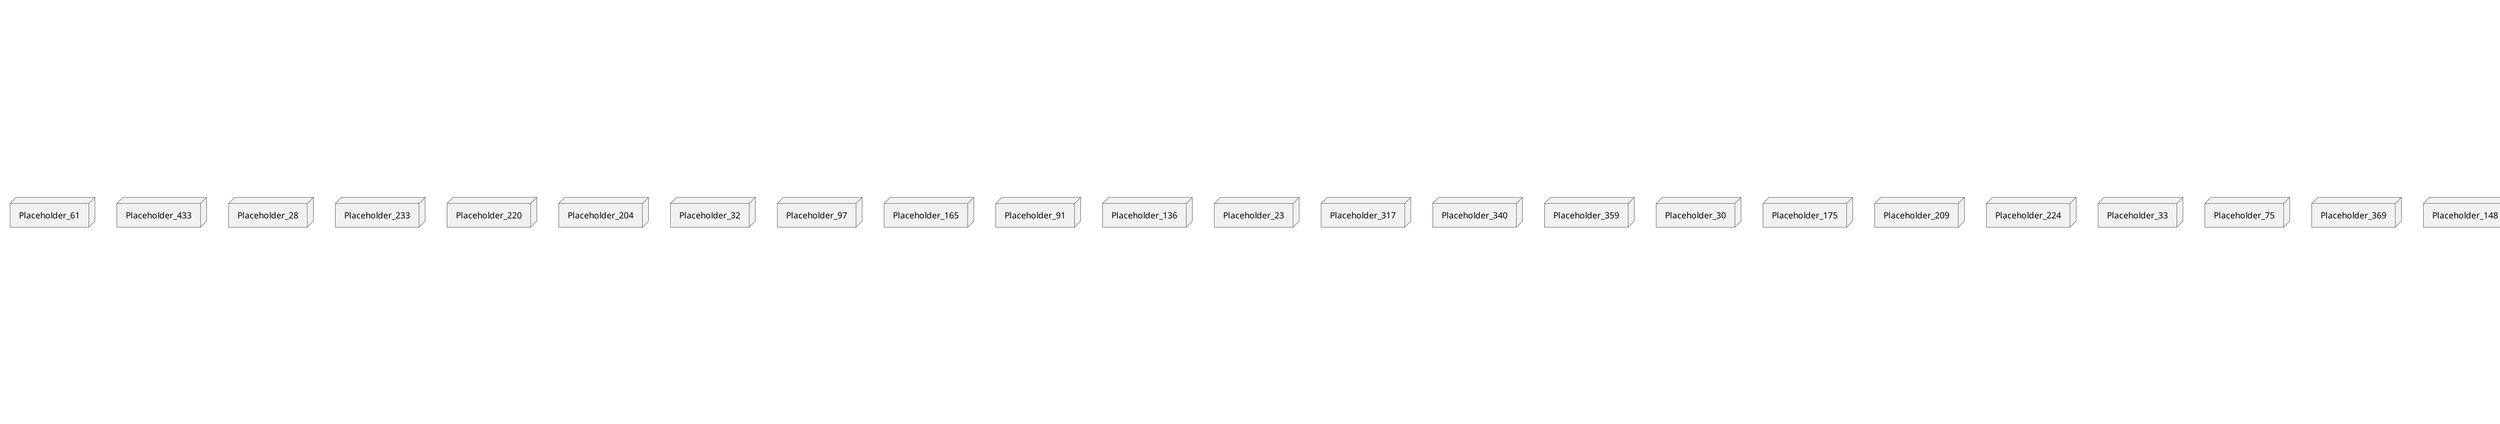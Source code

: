 @startuml
skinparam fixCircleLabelOverlapping true
node Placeholder_222 {
[aName] [[fudanselab-train-ticket.system#_tmehQr8UEe6MW_frEDFiUg]]
}
node Placeholder_61 {
[aName] [[fudanselab-train-ticket.system#_tmehQr8UEe6MW_frEDFiUg]]
}
node Placeholder_433 {
[aName] [[fudanselab-train-ticket.system#_tmehQr8UEe6MW_frEDFiUg]]
}
node Placeholder_28 {
[aName] [[fudanselab-train-ticket.system#_tmehQr8UEe6MW_frEDFiUg]]
}
node Placeholder_233 {
[aName] [[fudanselab-train-ticket.system#_tmehQr8UEe6MW_frEDFiUg]]
}
node Placeholder_220 {
[aName] [[fudanselab-train-ticket.system#_tmehQr8UEe6MW_frEDFiUg]]
}
node Placeholder_204 {
[aName] [[fudanselab-train-ticket.system#_tmehQr8UEe6MW_frEDFiUg]]
}
node Placeholder_32 {
[aName] [[fudanselab-train-ticket.system#_tmehQr8UEe6MW_frEDFiUg]]
}
node Placeholder_97 {
[aName] [[fudanselab-train-ticket.system#_tmehQr8UEe6MW_frEDFiUg]]
}
node Placeholder_165 {
[aName] [[fudanselab-train-ticket.system#_tmehQr8UEe6MW_frEDFiUg]]
}
node Placeholder_91 {
[aName] [[fudanselab-train-ticket.system#_tmehQr8UEe6MW_frEDFiUg]]
}
node Placeholder_136 {
[aName] [[fudanselab-train-ticket.system#_tmehQr8UEe6MW_frEDFiUg]]
}
node Placeholder_23 {
[aName] [[fudanselab-train-ticket.system#_tmehQr8UEe6MW_frEDFiUg]]
}
node Placeholder_317 {
[aName] [[fudanselab-train-ticket.system#_tmehQr8UEe6MW_frEDFiUg]]
}
node Placeholder_340 {
[aName] [[fudanselab-train-ticket.system#_tmehQr8UEe6MW_frEDFiUg]]
}
node Placeholder_359 {
[aName] [[fudanselab-train-ticket.system#_tmehQr8UEe6MW_frEDFiUg]]
}
node Placeholder_30 {
[aName] [[fudanselab-train-ticket.system#_tmehQr8UEe6MW_frEDFiUg]]
}
node Placeholder_175 {
[aName] [[fudanselab-train-ticket.system#_tmehQr8UEe6MW_frEDFiUg]]
}
node Placeholder_209 {
[aName] [[fudanselab-train-ticket.system#_tmehQr8UEe6MW_frEDFiUg]]
}
node Placeholder_224 {
[aName] [[fudanselab-train-ticket.system#_tmehQr8UEe6MW_frEDFiUg]]
}
node Placeholder_33 {
[aName] [[fudanselab-train-ticket.system#_tmehQr8UEe6MW_frEDFiUg]]
}
node Placeholder_75 {
[aName] [[fudanselab-train-ticket.system#_tmehQr8UEe6MW_frEDFiUg]]
}
node Placeholder_369 {
[aName] [[fudanselab-train-ticket.system#_tmehQr8UEe6MW_frEDFiUg]]
}
node Placeholder_148 {
[aName] [[fudanselab-train-ticket.system#_tmehQr8UEe6MW_frEDFiUg]]
}
node Placeholder_84 {
[aName] [[fudanselab-train-ticket.system#_tmehQr8UEe6MW_frEDFiUg]]
}
node Placeholder_242 {
[aName] [[fudanselab-train-ticket.system#_tmehQr8UEe6MW_frEDFiUg]]
}
node Placeholder_87 {
[aName] [[fudanselab-train-ticket.system#_tmehQr8UEe6MW_frEDFiUg]]
}
node Placeholder_60 {
[aName] [[fudanselab-train-ticket.system#_tmehQr8UEe6MW_frEDFiUg]]
}
node Placeholder_19 {
[aName] [[fudanselab-train-ticket.system#_tmehQr8UEe6MW_frEDFiUg]]
}
node Placeholder_101 {
[aName] [[fudanselab-train-ticket.system#_tmehQr8UEe6MW_frEDFiUg]]
}
node Placeholder_373 {
[aName] [[fudanselab-train-ticket.system#_tmehQr8UEe6MW_frEDFiUg]]
}
node Placeholder_205 {
[aName] [[fudanselab-train-ticket.system#_tmehQr8UEe6MW_frEDFiUg]]
}
node Placeholder_176 {
[aName] [[fudanselab-train-ticket.system#_tmehQr8UEe6MW_frEDFiUg]]
}
node Placeholder_211 {
[aName] [[fudanselab-train-ticket.system#_tmehQr8UEe6MW_frEDFiUg]]
}
node Placeholder_393 {
[aName] [[fudanselab-train-ticket.system#_tmehQr8UEe6MW_frEDFiUg]]
}
node Placeholder_260 {
[aName] [[fudanselab-train-ticket.system#_tmehQr8UEe6MW_frEDFiUg]]
}
node Placeholder_229 {
[aName] [[fudanselab-train-ticket.system#_tmehQr8UEe6MW_frEDFiUg]]
}
node Placeholder_14 {
[aName] [[fudanselab-train-ticket.system#_tmehQr8UEe6MW_frEDFiUg]]
}
node Placeholder_29 {
[aName] [[fudanselab-train-ticket.system#_tmehQr8UEe6MW_frEDFiUg]]
}
node Placeholder_135 {
[aName] [[fudanselab-train-ticket.system#_tmehQr8UEe6MW_frEDFiUg]]
}
node Placeholder_55 {
[aName] [[fudanselab-train-ticket.system#_tmehQr8UEe6MW_frEDFiUg]]
}
node Placeholder_319 {
[aName] [[fudanselab-train-ticket.system#_tmehQr8UEe6MW_frEDFiUg]]
}
node Placeholder_258 {
[aName] [[fudanselab-train-ticket.system#_tmehQr8UEe6MW_frEDFiUg]]
}
node Placeholder_86 {
[aName] [[fudanselab-train-ticket.system#_tmehQr8UEe6MW_frEDFiUg]]
}
node Placeholder_153 {
[aName] [[fudanselab-train-ticket.system#_tmehQr8UEe6MW_frEDFiUg]]
}
node Placeholder_83 {
[aName] [[fudanselab-train-ticket.system#_tmehQr8UEe6MW_frEDFiUg]]
}
node Placeholder_274 {
[aName] [[fudanselab-train-ticket.system#_tmehQr8UEe6MW_frEDFiUg]]
}
node Placeholder_13 {
[aName] [[fudanselab-train-ticket.system#_tmehQr8UEe6MW_frEDFiUg]]
}
node Placeholder_216 {
[aName] [[fudanselab-train-ticket.system#_tmehQr8UEe6MW_frEDFiUg]]
}
node Placeholder_129 {
[aName] [[fudanselab-train-ticket.system#_tmehQr8UEe6MW_frEDFiUg]]
}
node Placeholder_249 {
[aName] [[fudanselab-train-ticket.system#_tmehQr8UEe6MW_frEDFiUg]]
}
node Placeholder_66 {
[aName] [[fudanselab-train-ticket.system#_tmehQr8UEe6MW_frEDFiUg]]
}
node Placeholder_223 {
[aName] [[fudanselab-train-ticket.system#_tmehQr8UEe6MW_frEDFiUg]]
}
node Placeholder_143 {
[aName] [[fudanselab-train-ticket.system#_tmehQr8UEe6MW_frEDFiUg]]
}
node Placeholder_182 {
[aName] [[fudanselab-train-ticket.system#_tmehQr8UEe6MW_frEDFiUg]]
}
node Placeholder_383 {
[aName] [[fudanselab-train-ticket.system#_tmehQr8UEe6MW_frEDFiUg]]
}
node Placeholder_151 {
[aName] [[fudanselab-train-ticket.system#_tmehQr8UEe6MW_frEDFiUg]]
}
node Placeholder_300 {
[aName] [[fudanselab-train-ticket.system#_tmehQr8UEe6MW_frEDFiUg]]
}
node Placeholder_266 {
[aName] [[fudanselab-train-ticket.system#_tmehQr8UEe6MW_frEDFiUg]]
}
node Placeholder_425 {
[aName] [[fudanselab-train-ticket.system#_tmehQr8UEe6MW_frEDFiUg]]
}
node Placeholder_221 {
[aName] [[fudanselab-train-ticket.system#_tmehQr8UEe6MW_frEDFiUg]]
}
node Placeholder_108 {
[aName] [[fudanselab-train-ticket.system#_tmehQr8UEe6MW_frEDFiUg]]
}
node Placeholder_219 {
[aName] [[fudanselab-train-ticket.system#_tmehQr8UEe6MW_frEDFiUg]]
}
node Placeholder_195 {
[aName] [[fudanselab-train-ticket.system#_tmehQr8UEe6MW_frEDFiUg]]
}
node Placeholder_184 {
[aName] [[fudanselab-train-ticket.system#_tmehQr8UEe6MW_frEDFiUg]]
}
node Placeholder_288 {
[aName] [[fudanselab-train-ticket.system#_tmehQr8UEe6MW_frEDFiUg]]
}
node Placeholder_132 {
[aName] [[fudanselab-train-ticket.system#_tmehQr8UEe6MW_frEDFiUg]]
}
node Placeholder_243 {
[aName] [[fudanselab-train-ticket.system#_tmehQr8UEe6MW_frEDFiUg]]
}
node Placeholder_231 {
[aName] [[fudanselab-train-ticket.system#_tmehQr8UEe6MW_frEDFiUg]]
}
node Placeholder_250 {
[aName] [[fudanselab-train-ticket.system#_tmehQr8UEe6MW_frEDFiUg]]
}
node Placeholder_241 {
[aName] [[fudanselab-train-ticket.system#_tmehQr8UEe6MW_frEDFiUg]]
}
node Placeholder_191 {
[aName] [[fudanselab-train-ticket.system#_tmehQr8UEe6MW_frEDFiUg]]
}
node Placeholder_122 {
[aName] [[fudanselab-train-ticket.system#_tmehQr8UEe6MW_frEDFiUg]]
}
node Placeholder_322 {
[aName] [[fudanselab-train-ticket.system#_tmehQr8UEe6MW_frEDFiUg]]
}
node Placeholder_102 {
[aName] [[fudanselab-train-ticket.system#_tmehQr8UEe6MW_frEDFiUg]]
}
node Placeholder_106 {
[aName] [[fudanselab-train-ticket.system#_tmehQr8UEe6MW_frEDFiUg]]
}
node Placeholder_157 {
[aName] [[fudanselab-train-ticket.system#_tmehQr8UEe6MW_frEDFiUg]]
}
node Placeholder_484 {
[aName] [[fudanselab-train-ticket.system#_tmehQr8UEe6MW_frEDFiUg]]
}
node Placeholder_240 {
[aName] [[fudanselab-train-ticket.system#_tmehQr8UEe6MW_frEDFiUg]]
}
node Placeholder_125 {
[aName] [[fudanselab-train-ticket.system#_tmehQr8UEe6MW_frEDFiUg]]
}
node Placeholder_420 {
[aName] [[fudanselab-train-ticket.system#_tmehQr8UEe6MW_frEDFiUg]]
}
node Placeholder_96 {
[aName] [[fudanselab-train-ticket.system#_tmehQr8UEe6MW_frEDFiUg]]
}
node Placeholder_36 {
[aName] [[fudanselab-train-ticket.system#_tmehQr8UEe6MW_frEDFiUg]]
}
node Placeholder_230 {
[aName] [[fudanselab-train-ticket.system#_tmehQr8UEe6MW_frEDFiUg]]
}
node Placeholder_450 {
[aName] [[fudanselab-train-ticket.system#_tmehQr8UEe6MW_frEDFiUg]]
}
node Placeholder_196 {
[aName] [[fudanselab-train-ticket.system#_tmehQr8UEe6MW_frEDFiUg]]
}
node Placeholder_234 {
[aName] [[fudanselab-train-ticket.system#_tmehQr8UEe6MW_frEDFiUg]]
}
node Placeholder_104 {
[aName] [[fudanselab-train-ticket.system#_tmehQr8UEe6MW_frEDFiUg]]
}
node Placeholder_79 {
[aName] [[fudanselab-train-ticket.system#_tmehQr8UEe6MW_frEDFiUg]]
}
node Placeholder_324 {
[aName] [[fudanselab-train-ticket.system#_tmehQr8UEe6MW_frEDFiUg]]
}
node Placeholder_74 {
[aName] [[fudanselab-train-ticket.system#_tmehQr8UEe6MW_frEDFiUg]]
}
node Placeholder_90 {
[aName] [[fudanselab-train-ticket.system#_tmehQr8UEe6MW_frEDFiUg]]
}
node Placeholder_138 {
[aName] [[fudanselab-train-ticket.system#_tmehQr8UEe6MW_frEDFiUg]]
}
node Placeholder_124 {
[aName] [[fudanselab-train-ticket.system#_tmehQr8UEe6MW_frEDFiUg]]
}
node Placeholder_397 {
[aName] [[fudanselab-train-ticket.system#_tmehQr8UEe6MW_frEDFiUg]]
}
node Placeholder_44 {
[aName] [[fudanselab-train-ticket.system#_tmehQr8UEe6MW_frEDFiUg]]
}
node Placeholder_265 {
[aName] [[fudanselab-train-ticket.system#_tmehQr8UEe6MW_frEDFiUg]]
}
node Placeholder_6 {
[aName] [[fudanselab-train-ticket.system#_tmehQr8UEe6MW_frEDFiUg]]
}
node Placeholder_128 {
[aName] [[fudanselab-train-ticket.system#_tmehQr8UEe6MW_frEDFiUg]]
}
node Placeholder_147 {
[aName] [[fudanselab-train-ticket.system#_tmehQr8UEe6MW_frEDFiUg]]
}
node Placeholder_40 {
[aName] [[fudanselab-train-ticket.system#_tmehQr8UEe6MW_frEDFiUg]]
}
node Placeholder_45 {
[aName] [[fudanselab-train-ticket.system#_tmehQr8UEe6MW_frEDFiUg]]
}
node Placeholder_401 {
[aName] [[fudanselab-train-ticket.system#_tmehQr8UEe6MW_frEDFiUg]]
}
node Placeholder_252 {
[aName] [[fudanselab-train-ticket.system#_tmehQr8UEe6MW_frEDFiUg]]
}
node Placeholder_203 {
[aName] [[fudanselab-train-ticket.system#_tmehQr8UEe6MW_frEDFiUg]]
}
node Placeholder_110 {
[aName] [[fudanselab-train-ticket.system#_tmehQr8UEe6MW_frEDFiUg]]
}
node Placeholder_232 {
[aName] [[fudanselab-train-ticket.system#_tmehQr8UEe6MW_frEDFiUg]]
}
node Placeholder_7 {
[aName] [[fudanselab-train-ticket.system#_tmehQr8UEe6MW_frEDFiUg]]
}
node Placeholder_267 {
[aName] [[fudanselab-train-ticket.system#_tmehQr8UEe6MW_frEDFiUg]]
}
node Placeholder_190 {
[aName] [[fudanselab-train-ticket.system#_tmehQr8UEe6MW_frEDFiUg]]
}
node Placeholder_313 {
[aName] [[fudanselab-train-ticket.system#_tmehQr8UEe6MW_frEDFiUg]]
}
node Placeholder_381 {
[aName] [[fudanselab-train-ticket.system#_tmehQr8UEe6MW_frEDFiUg]]
}
node Placeholder_214 {
[aName] [[fudanselab-train-ticket.system#_tmehQr8UEe6MW_frEDFiUg]]
}
node Placeholder_367 {
[aName] [[fudanselab-train-ticket.system#_tmehQr8UEe6MW_frEDFiUg]]
}
node Placeholder_348 {
[aName] [[fudanselab-train-ticket.system#_tmehQr8UEe6MW_frEDFiUg]]
}
node Placeholder_226 {
[aName] [[fudanselab-train-ticket.system#_tmehQr8UEe6MW_frEDFiUg]]
}
node Placeholder_217 {
[aName] [[fudanselab-train-ticket.system#_tmehQr8UEe6MW_frEDFiUg]]
}
node Placeholder_482 {
[aName] [[fudanselab-train-ticket.system#_tmehQr8UEe6MW_frEDFiUg]]
}
node Placeholder_188 {
[aName] [[fudanselab-train-ticket.system#_tmehQr8UEe6MW_frEDFiUg]]
}
node Placeholder_161 {
[aName] [[fudanselab-train-ticket.system#_tmehQr8UEe6MW_frEDFiUg]]
}
node Placeholder_457 {
[aName] [[fudanselab-train-ticket.system#_tmehQr8UEe6MW_frEDFiUg]]
}
node Placeholder_152 {
[aName] [[fudanselab-train-ticket.system#_tmehQr8UEe6MW_frEDFiUg]]
}
node Placeholder_20 {
[aName] [[fudanselab-train-ticket.system#_tmehQr8UEe6MW_frEDFiUg]]
}
node Placeholder_119 {
[aName] [[fudanselab-train-ticket.system#_tmehQr8UEe6MW_frEDFiUg]]
}
node Placeholder_218 {
[aName] [[fudanselab-train-ticket.system#_tmehQr8UEe6MW_frEDFiUg]]
}
node Placeholder_285 {
[aName] [[fudanselab-train-ticket.system#_tmehQr8UEe6MW_frEDFiUg]]
}
node Placeholder_263 {
[aName] [[fudanselab-train-ticket.system#_tmehQr8UEe6MW_frEDFiUg]]
}
node Placeholder_12 {
[aName] [[fudanselab-train-ticket.system#_tmehQr8UEe6MW_frEDFiUg]]
}
node Placeholder_85 {
[aName] [[fudanselab-train-ticket.system#_tmehQr8UEe6MW_frEDFiUg]]
}
node Placeholder_113 {
[aName] [[fudanselab-train-ticket.system#_tmehQr8UEe6MW_frEDFiUg]]
}
node Placeholder_427 {
[aName] [[fudanselab-train-ticket.system#_tmehQr8UEe6MW_frEDFiUg]]
}
node Placeholder_169 {
[aName] [[fudanselab-train-ticket.system#_tmehQr8UEe6MW_frEDFiUg]]
}
node Placeholder_213 {
[aName] [[fudanselab-train-ticket.system#_tmehQr8UEe6MW_frEDFiUg]]
}
node Placeholder_65 {
[aName] [[fudanselab-train-ticket.system#_tmehQr8UEe6MW_frEDFiUg]]
}
node Placeholder_225 {
[aName] [[fudanselab-train-ticket.system#_tmehQr8UEe6MW_frEDFiUg]]
}
node Placeholder_261 {
[aName] [[fudanselab-train-ticket.system#_tmehQr8UEe6MW_frEDFiUg]]
}
node Placeholder_103 {
[aName] [[fudanselab-train-ticket.system#_tmehQr8UEe6MW_frEDFiUg]]
}
node Placeholder_251 {
[aName] [[fudanselab-train-ticket.system#_tmehQr8UEe6MW_frEDFiUg]]
}
node Placeholder_173 {
[aName] [[fudanselab-train-ticket.system#_tmehQr8UEe6MW_frEDFiUg]]
}
node Placeholder_199 {
[aName] [[fudanselab-train-ticket.system#_tmehQr8UEe6MW_frEDFiUg]]
}
node Placeholder_227 {
[aName] [[fudanselab-train-ticket.system#_tmehQr8UEe6MW_frEDFiUg]]
}
node Placeholder_253 {
[aName] [[fudanselab-train-ticket.system#_tmehQr8UEe6MW_frEDFiUg]]
}
node Placeholder_27 {
[aName] [[fudanselab-train-ticket.system#_tmehQr8UEe6MW_frEDFiUg]]
}
node Placeholder_210 {
[aName] [[fudanselab-train-ticket.system#_tmehQr8UEe6MW_frEDFiUg]]
}
node Placeholder_144 {
[aName] [[fudanselab-train-ticket.system#_tmehQr8UEe6MW_frEDFiUg]]
}
node Placeholder_399 {
[aName] [[fudanselab-train-ticket.system#_tmehQr8UEe6MW_frEDFiUg]]
}
node Placeholder_207 {
[aName] [[fudanselab-train-ticket.system#_tmehQr8UEe6MW_frEDFiUg]]
}
node Placeholder_37 {
[aName] [[fudanselab-train-ticket.system#_tmehQr8UEe6MW_frEDFiUg]]
}
node Placeholder_212 {
[aName] [[fudanselab-train-ticket.system#_tmehQr8UEe6MW_frEDFiUg]]
}
node Placeholder_239 {
[aName] [[fudanselab-train-ticket.system#_tmehQr8UEe6MW_frEDFiUg]]
}
node Placeholder_163 {
[aName] [[fudanselab-train-ticket.system#_tmehQr8UEe6MW_frEDFiUg]]
}
node Placeholder_2 {
[aName] [[fudanselab-train-ticket.system#_tmehQr8UEe6MW_frEDFiUg]]
}
node Placeholder_187 {
[aName] [[fudanselab-train-ticket.system#_tmehQr8UEe6MW_frEDFiUg]]
}
node Placeholder_208 {
[aName] [[fudanselab-train-ticket.system#_tmehQr8UEe6MW_frEDFiUg]]
}
node Placeholder_200 {
[aName] [[fudanselab-train-ticket.system#_tmehQr8UEe6MW_frEDFiUg]]
}
node Placeholder_49 {
[aName] [[fudanselab-train-ticket.system#_tmehQr8UEe6MW_frEDFiUg]]
}
node Placeholder_72 {
[aName] [[fudanselab-train-ticket.system#_tmehQr8UEe6MW_frEDFiUg]]
}
node Placeholder_9 {
[aName] [[fudanselab-train-ticket.system#_tmehQr8UEe6MW_frEDFiUg]]
}
node Placeholder_238 {
[aName] [[fudanselab-train-ticket.system#_tmehQr8UEe6MW_frEDFiUg]]
}
node Placeholder_201 {
[aName] [[fudanselab-train-ticket.system#_tmehQr8UEe6MW_frEDFiUg]]
}
node Placeholder_259 {
[aName] [[fudanselab-train-ticket.system#_tmehQr8UEe6MW_frEDFiUg]]
}
node Placeholder_42 {
[aName] [[fudanselab-train-ticket.system#_tmehQr8UEe6MW_frEDFiUg]]
}
node Placeholder_197 {
[aName] [[fudanselab-train-ticket.system#_tmehQr8UEe6MW_frEDFiUg]]
}
node Placeholder_417 {
[aName] [[fudanselab-train-ticket.system#_tmehQr8UEe6MW_frEDFiUg]]
}
node Placeholder_146 {
[aName] [[fudanselab-train-ticket.system#_tmehQr8UEe6MW_frEDFiUg]]
}
node Placeholder_11 {
[aName] [[fudanselab-train-ticket.system#_tmehQr8UEe6MW_frEDFiUg]]
}
node Placeholder_244 {
[aName] [[fudanselab-train-ticket.system#_tmehQr8UEe6MW_frEDFiUg]]
}
node Placeholder_80 {
[aName] [[fudanselab-train-ticket.system#_tmehQr8UEe6MW_frEDFiUg]]
}
node Placeholder_0 {
[aName] [[fudanselab-train-ticket.system#_tmehQr8UEe6MW_frEDFiUg]]
}
node Placeholder_283 {
[aName] [[fudanselab-train-ticket.system#_tmehQr8UEe6MW_frEDFiUg]]
}
node Placeholder_429 {
[aName] [[fudanselab-train-ticket.system#_tmehQr8UEe6MW_frEDFiUg]]
}
node Placeholder_296 {
[aName] [[fudanselab-train-ticket.system#_tmehQr8UEe6MW_frEDFiUg]]
}
node Placeholder_235 {
[aName] [[fudanselab-train-ticket.system#_tmehQr8UEe6MW_frEDFiUg]]
}
node Placeholder_344 {
[aName] [[fudanselab-train-ticket.system#_tmehQr8UEe6MW_frEDFiUg]]
}
node Placeholder_455 {
[aName] [[fudanselab-train-ticket.system#_tmehQr8UEe6MW_frEDFiUg]]
}
node Placeholder_442 {
[aName] [[fudanselab-train-ticket.system#_tmehQr8UEe6MW_frEDFiUg]]
}
node Placeholder_18 {
[aName] [[fudanselab-train-ticket.system#_tmehQr8UEe6MW_frEDFiUg]]
}
node Placeholder_130 {
[aName] [[fudanselab-train-ticket.system#_tmehQr8UEe6MW_frEDFiUg]]
}
node Placeholder_472 {
[aName] [[fudanselab-train-ticket.system#_tmehQr8UEe6MW_frEDFiUg]]
}
node Placeholder_423 {
[aName] [[fudanselab-train-ticket.system#_tmehQr8UEe6MW_frEDFiUg]]
}
node Placeholder_192 {
[aName] [[fudanselab-train-ticket.system#_tmehQr8UEe6MW_frEDFiUg]]
}
node Placeholder_69 {
[aName] [[fudanselab-train-ticket.system#_tmehQr8UEe6MW_frEDFiUg]]
}
node Placeholder_262 {
[aName] [[fudanselab-train-ticket.system#_tmehQr8UEe6MW_frEDFiUg]]
}
node Placeholder_89 {
[aName] [[fudanselab-train-ticket.system#_tmehQr8UEe6MW_frEDFiUg]]
}
node Placeholder_149 {
[aName] [[fudanselab-train-ticket.system#_tmehQr8UEe6MW_frEDFiUg]]
}
node Placeholder_459 {
[aName] [[fudanselab-train-ticket.system#_tmehQr8UEe6MW_frEDFiUg]]
}
node Placeholder_50 {
[aName] [[fudanselab-train-ticket.system#_tmehQr8UEe6MW_frEDFiUg]]
}
node Placeholder_470 {
[aName] [[fudanselab-train-ticket.system#_tmehQr8UEe6MW_frEDFiUg]]
}
node Placeholder_24 {
[aName] [[fudanselab-train-ticket.system#_tmehQr8UEe6MW_frEDFiUg]]
}
node Placeholder_82 {
[aName] [[fudanselab-train-ticket.system#_tmehQr8UEe6MW_frEDFiUg]]
}
node Placeholder_189 {
[aName] [[fudanselab-train-ticket.system#_tmehQr8UEe6MW_frEDFiUg]]
}
node Placeholder_180 {
[aName] [[fudanselab-train-ticket.system#_tmehQr8UEe6MW_frEDFiUg]]
}
node Placeholder_431 {
[aName] [[fudanselab-train-ticket.system#_tmehQr8UEe6MW_frEDFiUg]]
}
node Placeholder_452 {
[aName] [[fudanselab-train-ticket.system#_tmehQr8UEe6MW_frEDFiUg]]
}
node Placeholder_281 {
[aName] [[fudanselab-train-ticket.system#_tmehQr8UEe6MW_frEDFiUg]]
}
node Placeholder_237 {
[aName] [[fudanselab-train-ticket.system#_tmehQr8UEe6MW_frEDFiUg]]
}
node Placeholder_379 {
[aName] [[fudanselab-train-ticket.system#_tmehQr8UEe6MW_frEDFiUg]]
}
node Placeholder_256 {
[aName] [[fudanselab-train-ticket.system#_tmehQr8UEe6MW_frEDFiUg]]
}
node Placeholder_5 {
[aName] [[fudanselab-train-ticket.system#_tmehQr8UEe6MW_frEDFiUg]]
}
node Placeholder_236 {
[aName] [[fudanselab-train-ticket.system#_tmehQr8UEe6MW_frEDFiUg]]
}
node Placeholder_198 {
[aName] [[fudanselab-train-ticket.system#_tmehQr8UEe6MW_frEDFiUg]]
}
node Placeholder_58 {
[aName] [[fudanselab-train-ticket.system#_tmehQr8UEe6MW_frEDFiUg]]
}
node Placeholder_179 {
[aName] [[fudanselab-train-ticket.system#_tmehQr8UEe6MW_frEDFiUg]]
}
node Placeholder_405 {
[aName] [[fudanselab-train-ticket.system#_tmehQr8UEe6MW_frEDFiUg]]
}
node Placeholder_94 {
[aName] [[fudanselab-train-ticket.system#_tmehQr8UEe6MW_frEDFiUg]]
}
node Placeholder_228 {
[aName] [[fudanselab-train-ticket.system#_tmehQr8UEe6MW_frEDFiUg]]
}
node Placeholder_194 {
[aName] [[fudanselab-train-ticket.system#_tmehQr8UEe6MW_frEDFiUg]]
}
node Placeholder_156 {
[aName] [[fudanselab-train-ticket.system#_tmehQr8UEe6MW_frEDFiUg]]
}
node Placeholder_71 {
[aName] [[fudanselab-train-ticket.system#_tmehQr8UEe6MW_frEDFiUg]]
}
node Placeholder_178 {
[aName] [[fudanselab-train-ticket.system#_tmehQr8UEe6MW_frEDFiUg]]
}
node Placeholder_248 {
[aName] [[fudanselab-train-ticket.system#_tmehQr8UEe6MW_frEDFiUg]]
}
node Placeholder_257 {
[aName] [[fudanselab-train-ticket.system#_tmehQr8UEe6MW_frEDFiUg]]
}
node Placeholder_166 {
[aName] [[fudanselab-train-ticket.system#_tmehQr8UEe6MW_frEDFiUg]]
}
node Placeholder_410 {
[aName] [[fudanselab-train-ticket.system#_tmehQr8UEe6MW_frEDFiUg]]
}
node Placeholder_352 {
[aName] [[fudanselab-train-ticket.system#_tmehQr8UEe6MW_frEDFiUg]]
}
node Placeholder_95 {
[aName] [[fudanselab-train-ticket.system#_tmehQr8UEe6MW_frEDFiUg]]
}
node Placeholder_206 {
[aName] [[fudanselab-train-ticket.system#_tmehQr8UEe6MW_frEDFiUg]]
}
node Placeholder_193 {
[aName] [[fudanselab-train-ticket.system#_tmehQr8UEe6MW_frEDFiUg]]
}
node Placeholder_139 {
[aName] [[fudanselab-train-ticket.system#_tmehQr8UEe6MW_frEDFiUg]]
}
node Placeholder_264 {
[aName] [[fudanselab-train-ticket.system#_tmehQr8UEe6MW_frEDFiUg]]
}
node Placeholder_245 {
[aName] [[fudanselab-train-ticket.system#_tmehQr8UEe6MW_frEDFiUg]]
}
node Placeholder_268 {
[aName] [[fudanselab-train-ticket.system#_tmehQr8UEe6MW_frEDFiUg]]
}
node Placeholder_468 {
[aName] [[fudanselab-train-ticket.system#_tmehQr8UEe6MW_frEDFiUg]]
}
node Placeholder_246 {
[aName] [[fudanselab-train-ticket.system#_tmehQr8UEe6MW_frEDFiUg]]
}
node Placeholder_215 {
[aName] [[fudanselab-train-ticket.system#_tmehQr8UEe6MW_frEDFiUg]]
}
node Placeholder_255 {
[aName] [[fudanselab-train-ticket.system#_tmehQr8UEe6MW_frEDFiUg]]
}
node Placeholder_100 {
[aName] [[fudanselab-train-ticket.system#_tmehQr8UEe6MW_frEDFiUg]]
}
node Placeholder_115 {
[aName] [[fudanselab-train-ticket.system#_tmehQr8UEe6MW_frEDFiUg]]
}
node Placeholder_114 {
[aName] [[fudanselab-train-ticket.system#_tmehQr8UEe6MW_frEDFiUg]]
}
node Placeholder_476 {
[aName] [[fudanselab-train-ticket.system#_tmehQr8UEe6MW_frEDFiUg]]
}
node Placeholder_490 {
[aName] [[fudanselab-train-ticket.system#_tmehQr8UEe6MW_frEDFiUg]]
}
node Placeholder_123 {
[aName] [[fudanselab-train-ticket.system#_tmehQr8UEe6MW_frEDFiUg]]
}
node Placeholder_3 {
[aName] [[fudanselab-train-ticket.system#_tmehQr8UEe6MW_frEDFiUg]]
}
node Placeholder_254 {
[aName] [[fudanselab-train-ticket.system#_tmehQr8UEe6MW_frEDFiUg]]
}
node Placeholder_304 {
[aName] [[fudanselab-train-ticket.system#_tmehQr8UEe6MW_frEDFiUg]]
}
node Placeholder_202 {
[aName] [[fudanselab-train-ticket.system#_tmehQr8UEe6MW_frEDFiUg]]
}
node Placeholder_126 {
[aName] [[fudanselab-train-ticket.system#_tmehQr8UEe6MW_frEDFiUg]]
}
node Placeholder_311 {
[aName] [[fudanselab-train-ticket.system#_tmehQr8UEe6MW_frEDFiUg]]
}
node Placeholder_447 {
[aName] [[fudanselab-train-ticket.system#_tmehQr8UEe6MW_frEDFiUg]]
}
node Placeholder_302 {
[aName] [[fudanselab-train-ticket.system#_tmehQr8UEe6MW_frEDFiUg]]
}
node Placeholder_57 {
[aName] [[fudanselab-train-ticket.system#_tmehQr8UEe6MW_frEDFiUg]]
}
node Placeholder_247 {
[aName] [[fudanselab-train-ticket.system#_tmehQr8UEe6MW_frEDFiUg]]
}
node Placeholder_109 {
[aName] [[fudanselab-train-ticket.system#_tmehQr8UEe6MW_frEDFiUg]]
}
[aName] -(0- [aName] : adminbasic_service_AdminBasicInfoService_Provider
[aName] -(0- [aName] : adminbasic_service_AdminBasicInfoService_Provider
[aName] -(0- [aName] : adminbasic_service_DiscoveryClient_Provider
[aName] -(0- [aName] : adminbasic_service_RestTemplate_Provider
[aName] -(0- [aName] : adminorder_service_AdminOrderService_Provider
[aName] -(0- [aName] : adminorder_service_AdminOrderService_Provider
[aName] -(0- [aName] : adminorder_service_DiscoveryClient_Provider
[aName] -(0- [aName] : adminorder_service_RestTemplate_Provider
[aName] -(0- [aName] : adminroute_service_AdminRouteService_Provider
[aName] -(0- [aName] : adminroute_service_AdminRouteService_Provider
[aName] -(0- [aName] : adminroute_service_DiscoveryClient_Provider
[aName] -(0- [aName] : adminroute_service_RestTemplate_Provider
[aName] -(0- [aName] : admintravel_service_AdminTravelService_Provider
[aName] -(0- [aName] : admintravel_service_AdminTravelService_Provider
[aName] -(0- [aName] : admintravel_service_DiscoveryClient_Provider
[aName] -(0- [aName] : admintravel_service_RestTemplate_Provider
[aName] -(0- [aName] : adminuser_service_AdminUserService_Provider
[aName] -(0- [aName] : adminuser_service_AdminUserService_Provider
[aName] -(0- [aName] : adminuser_service_DiscoveryClient_Provider
[aName] -(0- [aName] : adminuser_service_RestTemplate_Provider
[aName] -(0- [aName] : assurance_repository_AssuranceRepository_Provider
[aName] -(0- [aName] : assurance_service_AssuranceService_Provider
[aName] -(0- [aName] : assurance_service_AssuranceService_Provider
[aName] -(0- [aName] : auth_repository_UserRepository_Provider
[aName] -(0- [aName] : auth_repository_UserRepository_Provider
[aName] -(0- [aName] : auth_security_jwt_JWTProvider_Provider
[aName] -(0- [aName] : auth_service_TokenService_Provider
[aName] -(0- [aName] : auth_service_TokenService_Provider
[aName] -(0- [aName] : auth_service_UserService_Provider
[aName] -(0- [aName] : auth_service_UserService_Provider
[aName] -(0- [aName] : auth_service_UserService_Provider
[aName] -(0- [aName] : auth_service_UserService_Provider
[aName] -(0- [aName] : auth_service_impl_AuthenticationManager_Provider
[aName] -(0- [aName] : auth_service_impl_DiscoveryClient_Provider
[aName] -(0- [aName] : auth_service_impl_PasswordEncoder_Provider
[aName] -(0- [aName] : auth_service_impl_RestTemplate_Provider
[aName] -(0- [aName] : cancel_service_CancelService_Provider
[aName] -(0- [aName] : cancel_service_CancelService_Provider
[aName] -(0- [aName] : cancel_service_DiscoveryClient_Provider
[aName] -(0- [aName] : cancel_service_RestTemplate_Provider
[aName] -(0- [aName] : com_trainticket_repository_AddMoneyRepository_Provider
[aName] -(0- [aName] : com_trainticket_repository_PaymentRepository_Provider
[aName] -(0- [aName] : com_trainticket_service_PaymentService_Provider
[aName] -(0- [aName] : com_trainticket_service_PaymentService_Provider
[aName] -(0- [aName] : config_repository_ConfigRepository_Provider
[aName] -(0- [aName] : config_service_ConfigService_Provider
[aName] -(0- [aName] : config_service_ConfigService_Provider
[aName] -(0- [aName] : consign_repository_ConsignRepository_Provider
[aName] -(0- [aName] : consign_service_ConsignService_Provider
[aName] -(0- [aName] : consign_service_ConsignService_Provider
[aName] -(0- [aName] : consign_service_DiscoveryClient_Provider
[aName] -(0- [aName] : consign_service_RestTemplate_Provider
[aName] -(0- [aName] : consignprice_repository_ConsignPriceConfigRepository_Provider
[aName] -(0- [aName] : consignprice_service_ConsignPriceService_Provider
[aName] -(0- [aName] : consignprice_service_ConsignPriceService_Provider
[aName] -(0- [aName] : contacts_repository_ContactsRepository_Provider
[aName] -(0- [aName] : contacts_service_ContactsService_Provider
[aName] -(0- [aName] : contacts_service_ContactsService_Provider
[aName] -(0- [aName] : execute_serivce_DiscoveryClient_Provider
[aName] -(0- [aName] : execute_serivce_ExecuteService_Provider
[aName] -(0- [aName] : execute_serivce_ExecuteService_Provider
[aName] -(0- [aName] : execute_serivce_RestTemplate_Provider
[aName] -(0- [aName] : fdse_microservice_repository_StationRepository_Provider
[aName] -(0- [aName] : fdse_microservice_service_BasicService_Provider
[aName] -(0- [aName] : fdse_microservice_service_BasicService_Provider
[aName] -(0- [aName] : fdse_microservice_service_DiscoveryClient_Provider
[aName] -(0- [aName] : fdse_microservice_service_RestTemplate_Provider
[aName] -(0- [aName] : fdse_microservice_service_StationService_Provider
[aName] -(0- [aName] : fdse_microservice_service_StationService_Provider
[aName] -(0- [aName] : food_delivery_repository_FoodDeliveryOrderRepository_Provider
[aName] -(0- [aName] : food_delivery_service_DiscoveryClient_Provider
[aName] -(0- [aName] : food_delivery_service_FoodDeliveryService_Provider
[aName] -(0- [aName] : food_delivery_service_FoodDeliveryService_Provider
[aName] -(0- [aName] : food_delivery_service_RestTemplate_Provider
[aName] -(0- [aName] : food_repository_StationFoodRepository_Provider
[aName] -(0- [aName] : food_service_StationFoodService_Provider
[aName] -(0- [aName] : food_service_StationFoodService_Provider
[aName] -(0- [aName] : foodsearch_mq_RabbitSend_Provider
[aName] -(0- [aName] : foodsearch_mq_RabbitSend_Provider
[aName] -(0- [aName] : foodsearch_repository_FoodOrderRepository_Provider
[aName] -(0- [aName] : foodsearch_service_DiscoveryClient_Provider
[aName] -(0- [aName] : foodsearch_service_FoodService_Provider
[aName] -(0- [aName] : foodsearch_service_FoodService_Provider
[aName] -(0- [aName] : foodsearch_service_RestTemplate_Provider
[aName] -(0- [aName] : inside_payment_repository_AddMoneyRepository_Provider
[aName] -(0- [aName] : inside_payment_repository_PaymentRepository_Provider
[aName] -(0- [aName] : inside_payment_service_InsidePaymentService_Provider
[aName] -(0- [aName] : inside_payment_service_InsidePaymentService_Provider
[aName] -(0- [aName] : inside_payment_service_RestTemplate_Provider
[aName] -(0- [aName] : notification_mq_RabbitSend_Provider
[aName] -(0- [aName] : notification_service_Configuration_Provider
[aName] -(0- [aName] : notification_service_JavaMailSender_Provider
[aName] -(0- [aName] : notification_service_JavaMailSender_Provider
[aName] -(0- [aName] : notification_service_MailService_Provider
[aName] -(0- [aName] : notification_service_NotificationService_Provider
[aName] -(0- [aName] : notification_service_NotificationService_Provider
[aName] -(0- [aName] : order_repository_OrderRepository_Provider
[aName] -(0- [aName] : order_service_DiscoveryClient_Provider
[aName] -(0- [aName] : order_service_OrderService_Provider
[aName] -(0- [aName] : order_service_OrderService_Provider
[aName] -(0- [aName] : order_service_RestTemplate_Provider
[aName] -(0- [aName] : other_repository_OrderOtherRepository_Provider
[aName] -(0- [aName] : other_service_DiscoveryClient_Provider
[aName] -(0- [aName] : other_service_OrderOtherService_Provider
[aName] -(0- [aName] : other_service_OrderOtherService_Provider
[aName] -(0- [aName] : other_service_RestTemplate_Provider
[aName] -(0- [aName] : plan_service_DiscoveryClient_Provider
[aName] -(0- [aName] : plan_service_RestTemplate_Provider
[aName] -(0- [aName] : plan_service_RoutePlanService_Provider
[aName] -(0- [aName] : plan_service_RoutePlanService_Provider
[aName] -(0- [aName] : preserveOther_mq_RabbitSend_Provider
[aName] -(0- [aName] : preserveOther_service_DiscoveryClient_Provider
[aName] -(0- [aName] : preserveOther_service_PreserveOtherService_Provider
[aName] -(0- [aName] : preserveOther_service_PreserveOtherService_Provider
[aName] -(0- [aName] : preserveOther_service_RestTemplate_Provider
[aName] -(0- [aName] : preserve_mq_RabbitSend_Provider
[aName] -(0- [aName] : preserve_service_DiscoveryClient_Provider
[aName] -(0- [aName] : preserve_service_PreserveService_Provider
[aName] -(0- [aName] : preserve_service_PreserveService_Provider
[aName] -(0- [aName] : preserve_service_RestTemplate_Provider
[aName] -(0- [aName] : price_repository_PriceConfigRepository_Provider
[aName] -(0- [aName] : price_service_PriceService_Provider
[aName] -(0- [aName] : price_service_PriceService_Provider
[aName] -(0- [aName] : rebook_service_DiscoveryClient_Provider
[aName] -(0- [aName] : rebook_service_RebookService_Provider
[aName] -(0- [aName] : rebook_service_RebookService_Provider
[aName] -(0- [aName] : rebook_service_RestTemplate_Provider
[aName] -(0- [aName] : route_repository_RouteRepository_Provider
[aName] -(0- [aName] : route_service_RouteService_Provider
[aName] -(0- [aName] : route_service_RouteService_Provider
[aName] -(0- [aName] : seat_service_DiscoveryClient_Provider
[aName] -(0- [aName] : seat_service_RestTemplate_Provider
[aName] -(0- [aName] : seat_service_SeatService_Provider
[aName] -(0- [aName] : seat_service_SeatService_Provider
[aName] -(0- [aName] : security_repository_SecurityRepository_Provider
[aName] -(0- [aName] : security_service_DiscoveryClient_Provider
[aName] -(0- [aName] : security_service_RestTemplate_Provider
[aName] -(0- [aName] : security_service_SecurityService_Provider
[aName] -(0- [aName] : security_service_SecurityService_Provider
[aName] -(0- [aName] : trainFood_repository_TrainFoodRepository_Provider
[aName] -(0- [aName] : trainFood_service_TrainFoodService_Provider
[aName] -(0- [aName] : trainFood_service_TrainFoodService_Provider
[aName] -(0- [aName] : train_repository_TrainTypeRepository_Provider
[aName] -(0- [aName] : train_service_TrainService_Provider
[aName] -(0- [aName] : train_service_TrainService_Provider
[aName] -(0- [aName] : travel2_repository_TripRepository_Provider
[aName] -(0- [aName] : travel2_service_DiscoveryClient_Provider
[aName] -(0- [aName] : travel2_service_RestTemplate_Provider
[aName] -(0- [aName] : travel2_service_TravelService_Provider
[aName] -(0- [aName] : travel2_service_TravelService_Provider
[aName] -(0- [aName] : travel_repository_TripRepository_Provider
[aName] -(0- [aName] : travel_service_DiscoveryClient_Provider
[aName] -(0- [aName] : travel_service_RestTemplate_Provider
[aName] -(0- [aName] : travel_service_TravelService_Provider
[aName] -(0- [aName] : travel_service_TravelService_Provider
[aName] -(0- [aName] : travelplan_service_DiscoveryClient_Provider
[aName] -(0- [aName] : travelplan_service_RestTemplate_Provider
[aName] -(0- [aName] : travelplan_service_TravelPlanService_Provider
[aName] -(0- [aName] : travelplan_service_TravelPlanService_Provider
[aName] -(0- [aName] : user_repository_UserRepository_Provider
[aName] -(0- [aName] : user_service_UserService_Provider
[aName] -(0- [aName] : user_service_UserService_Provider
[aName] -(0- [aName] : user_service_impl_DiscoveryClient_Provider
[aName] -(0- [aName] : user_service_impl_RestTemplate_Provider
[aName] -(0- [aName] : verifycode_service_VerifyCodeService_Provider
[aName] -(0- [aName] : verifycode_service_VerifyCodeService_Provider
[aName] -(0- [aName] : waitorder_repository_WaitListOrderRepository_Provider
[aName] -(0- [aName] : waitorder_service_Impl_DiscoveryClient_Provider
[aName] -(0- [aName] : waitorder_service_Impl_RestTemplate_Provider
[aName] -(0- [aName] : waitorder_service_WaitListOrderService_Provider
[aName] -(0- [aName] : waitorder_service_WaitListOrderService_Provider

@enduml
